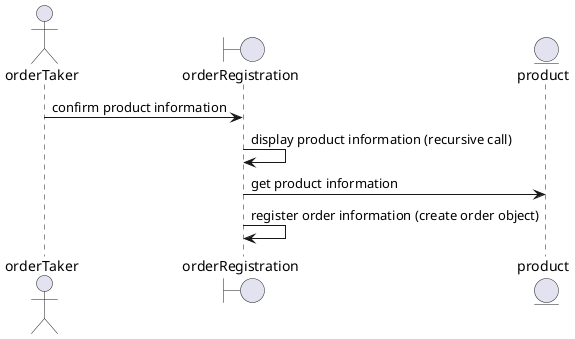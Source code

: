 @startuml 演習4-4
actor orderTaker
boundary orderRegistration
entity product

orderTaker -> orderRegistration: confirm product information
orderRegistration -> orderRegistration: display product information (recursive call)
orderRegistration -> product: get product information
orderRegistration -> orderRegistration: register order information (create order object)
@enduml
